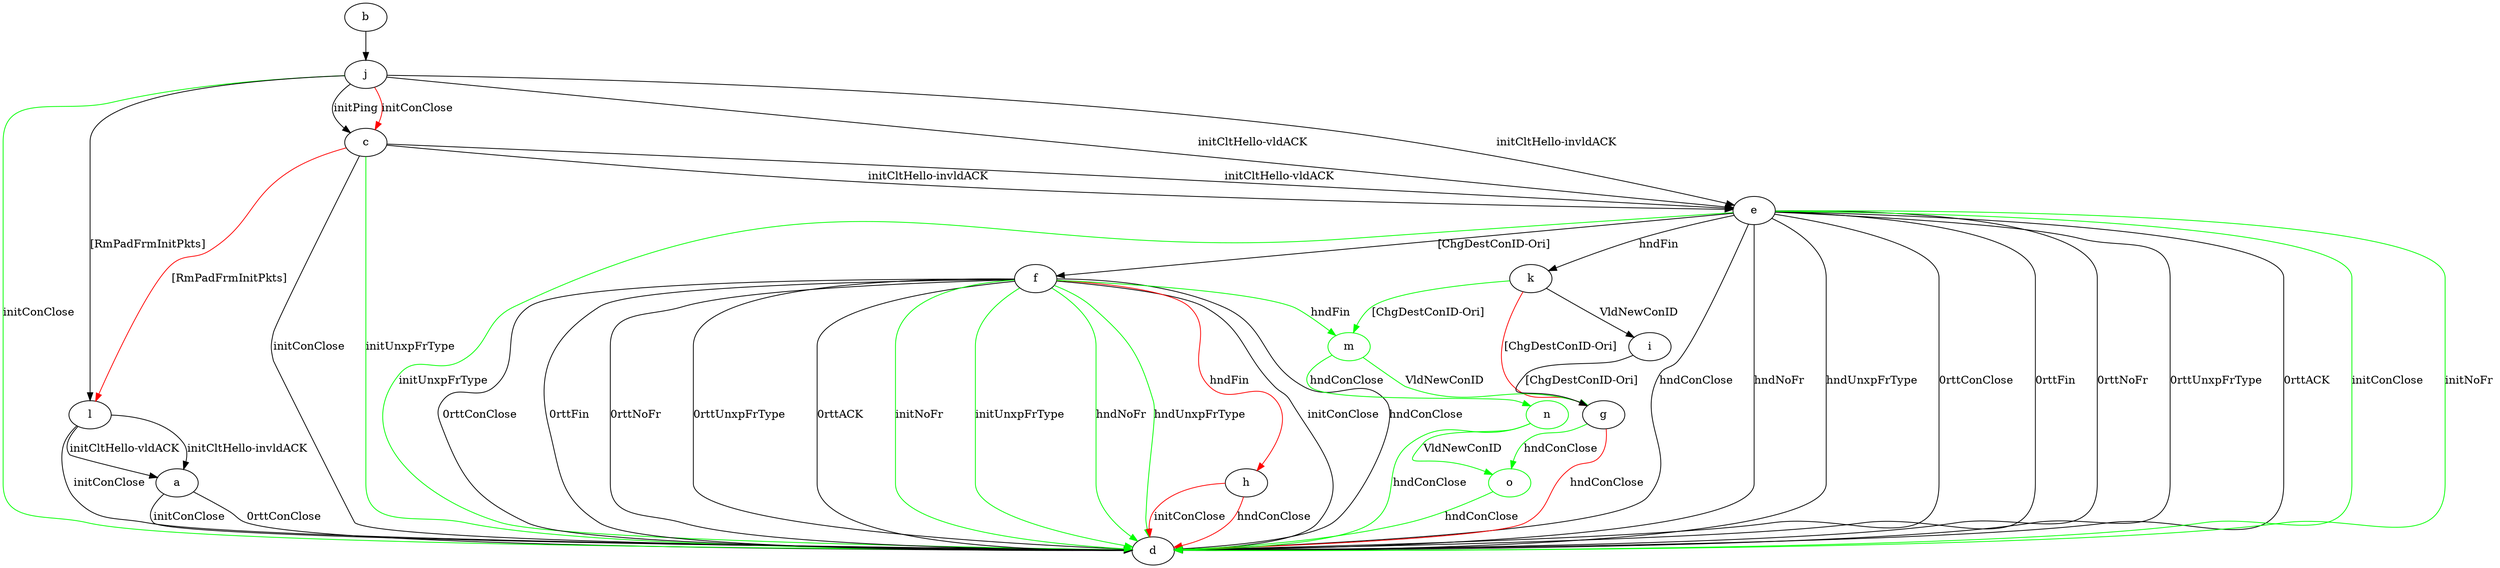 digraph "" {
	a -> d	[key=0,
		label="initConClose "];
	a -> d	[key=1,
		label="0rttConClose "];
	b -> j	[key=0];
	c -> d	[key=0,
		label="initConClose "];
	c -> d	[key=1,
		color=green,
		label="initUnxpFrType "];
	c -> e	[key=0,
		label="initCltHello-vldACK "];
	c -> e	[key=1,
		label="initCltHello-invldACK "];
	c -> l	[key=0,
		color=red,
		label="[RmPadFrmInitPkts] "];
	e -> d	[key=0,
		label="hndConClose "];
	e -> d	[key=1,
		label="hndNoFr "];
	e -> d	[key=2,
		label="hndUnxpFrType "];
	e -> d	[key=3,
		label="0rttConClose "];
	e -> d	[key=4,
		label="0rttFin "];
	e -> d	[key=5,
		label="0rttNoFr "];
	e -> d	[key=6,
		label="0rttUnxpFrType "];
	e -> d	[key=7,
		label="0rttACK "];
	e -> d	[key=8,
		color=green,
		label="initConClose "];
	e -> d	[key=9,
		color=green,
		label="initNoFr "];
	e -> d	[key=10,
		color=green,
		label="initUnxpFrType "];
	e -> f	[key=0,
		label="[ChgDestConID-Ori] "];
	e -> k	[key=0,
		label="hndFin "];
	f -> d	[key=0,
		label="initConClose "];
	f -> d	[key=1,
		label="hndConClose "];
	f -> d	[key=2,
		label="0rttConClose "];
	f -> d	[key=3,
		label="0rttFin "];
	f -> d	[key=4,
		label="0rttNoFr "];
	f -> d	[key=5,
		label="0rttUnxpFrType "];
	f -> d	[key=6,
		label="0rttACK "];
	f -> d	[key=7,
		color=green,
		label="initNoFr "];
	f -> d	[key=8,
		color=green,
		label="initUnxpFrType "];
	f -> d	[key=9,
		color=green,
		label="hndNoFr "];
	f -> d	[key=10,
		color=green,
		label="hndUnxpFrType "];
	f -> h	[key=0,
		color=red,
		label="hndFin "];
	m	[color=green];
	f -> m	[key=0,
		color=green,
		label="hndFin "];
	g -> d	[key=0,
		color=red,
		label="hndConClose "];
	o	[color=green];
	g -> o	[key=0,
		color=green,
		label="hndConClose "];
	h -> d	[key=0,
		color=red,
		label="initConClose "];
	h -> d	[key=1,
		color=red,
		label="hndConClose "];
	i -> g	[key=0,
		label="[ChgDestConID-Ori] "];
	j -> c	[key=0,
		label="initPing "];
	j -> c	[key=1,
		color=red,
		label="initConClose "];
	j -> d	[key=0,
		color=green,
		label="initConClose "];
	j -> e	[key=0,
		label="initCltHello-vldACK "];
	j -> e	[key=1,
		label="initCltHello-invldACK "];
	j -> l	[key=0,
		label="[RmPadFrmInitPkts] "];
	k -> g	[key=0,
		color=red,
		label="[ChgDestConID-Ori] "];
	k -> i	[key=0,
		label="VldNewConID "];
	k -> m	[key=0,
		color=green,
		label="[ChgDestConID-Ori] "];
	l -> a	[key=0,
		label="initCltHello-vldACK "];
	l -> a	[key=1,
		label="initCltHello-invldACK "];
	l -> d	[key=0,
		label="initConClose "];
	m -> g	[key=0,
		color=green,
		label="VldNewConID "];
	n	[color=green];
	m -> n	[key=0,
		color=green,
		label="hndConClose "];
	n -> d	[key=0,
		color=green,
		label="hndConClose "];
	n -> o	[key=0,
		color=green,
		label="VldNewConID "];
	o -> d	[key=0,
		color=green,
		label="hndConClose "];
}
